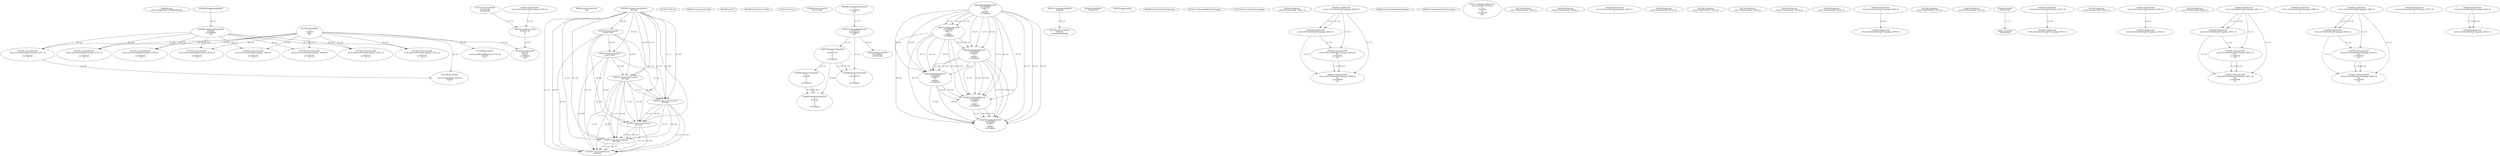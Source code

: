 // Global SCDG with merge call
digraph {
	0 [label="6850628.main
0015c1d92b6550f1e3c4582b03bbde04"]
	1 [label="4254480.GetModuleHandleW
0"]
	2 [label="6844434.SetThreadLocale
1024"]
	3 [label="4243965.InitializeCriticalSection
6917004"]
	4 [label="4243979.GetVersion
"]
	5 [label="4250188.GetSystemInfo
2147417660"]
	3 -> 5 [label="(0-->0)"]
	6 [label="6844540.GetCommandLineW
"]
	7 [label="4214413.GetStartupInfoW
2147417624"]
	3 -> 7 [label="(0-->0)"]
	5 -> 7 [label="(0-->0)"]
	8 [label="6844560.GetACP
"]
	9 [label="6844580.GetCurrentThreadId
"]
	10 [label="4250204.GetVersion
"]
	11 [label="4276690.GetVersionExW
2147417420"]
	12 [label="4243306.GetModuleFileNameW
4194304
2147408904
522"]
	1 -> 12 [label="(0-->1)"]
	13 [label="4248064.GetModuleFileNameW
0
2147408370
261"]
	14 [label="4215383.VirtualAlloc
0
1310704
4096
4"]
	15 [label="4246338.RegOpenKeyExW
2147483649
4246772
0
983065
2147408236"]
	16 [label="4246372.RegOpenKeyExW
2147483650
4246772
0
983065
2147408236"]
	15 -> 16 [label="(2-->2)"]
	15 -> 16 [label="(4-->4)"]
	15 -> 16 [label="(5-->5)"]
	17 [label="4245741.GetModuleHandleW
4246160"]
	18 [label="4245758.GetProcAddress
9441320
GetLongPathNameW"]
	17 -> 18 [label="(0-->1)"]
	19 [label="4245785.GetLongPathNameW
2147407710
2147406542
261"]
	13 -> 19 [label="(3-->3)"]
	20 [label="4245683.CharNextW
2147407716"]
	21 [label="4246556.RegQueryValueExW
0
2147407710
0
0
0
2147408232"]
	19 -> 21 [label="(1-->2)"]
	22 [label="4246635.RegQueryValueExW
0
4247000
0
0
0
2147408232"]
	21 -> 22 [label="(6-->6)"]
	23 [label="4246676.RegQueryValueExW
0
4247000
0
0
0
2147408232"]
	22 -> 23 [label="(2-->2)"]
	21 -> 23 [label="(6-->6)"]
	22 -> 23 [label="(6-->6)"]
	24 [label="4246722.RegCloseKey
0"]
	25 [label="4247883.GetUserDefaultUILanguage
"]
	26 [label="4245418.EnterCriticalSection
6917004"]
	3 -> 26 [label="(1-->1)"]
	3 -> 26 [label="(0-->0)"]
	5 -> 26 [label="(0-->0)"]
	7 -> 26 [label="(0-->0)"]
	27 [label="4245469.LeaveCriticalSection
6917004"]
	3 -> 27 [label="(1-->1)"]
	26 -> 27 [label="(1-->1)"]
	3 -> 27 [label="(0-->0)"]
	5 -> 27 [label="(0-->0)"]
	7 -> 27 [label="(0-->0)"]
	26 -> 27 [label="(0-->0)"]
	28 [label="4245487.IsValidLocale
retval_GetUserDefaultUILanguage_33182_32
2"]
	29 [label="4245580.EnterCriticalSection
6917004"]
	3 -> 29 [label="(1-->1)"]
	26 -> 29 [label="(1-->1)"]
	27 -> 29 [label="(1-->1)"]
	3 -> 29 [label="(0-->0)"]
	5 -> 29 [label="(0-->0)"]
	7 -> 29 [label="(0-->0)"]
	26 -> 29 [label="(0-->0)"]
	27 -> 29 [label="(0-->0)"]
	30 [label="4245621.LeaveCriticalSection
6917004"]
	3 -> 30 [label="(1-->1)"]
	26 -> 30 [label="(1-->1)"]
	27 -> 30 [label="(1-->1)"]
	29 -> 30 [label="(1-->1)"]
	3 -> 30 [label="(0-->0)"]
	5 -> 30 [label="(0-->0)"]
	7 -> 30 [label="(0-->0)"]
	26 -> 30 [label="(0-->0)"]
	27 -> 30 [label="(0-->0)"]
	29 -> 30 [label="(0-->0)"]
	31 [label="4247923.GetSystemDefaultUILanguage
"]
	32 [label="4245454.LeaveCriticalSection
6917004"]
	3 -> 32 [label="(1-->1)"]
	26 -> 32 [label="(1-->1)"]
	27 -> 32 [label="(1-->1)"]
	29 -> 32 [label="(1-->1)"]
	30 -> 32 [label="(1-->1)"]
	3 -> 32 [label="(0-->0)"]
	5 -> 32 [label="(0-->0)"]
	7 -> 32 [label="(0-->0)"]
	26 -> 32 [label="(0-->0)"]
	27 -> 32 [label="(0-->0)"]
	29 -> 32 [label="(0-->0)"]
	30 -> 32 [label="(0-->0)"]
	33 [label="4247558.GetUserDefaultUILanguage
"]
	34 [label="4247567.GetLocaleInfoW
retval_GetUserDefaultUILanguage_33471_32
3
2147408268
4"]
	12 -> 34 [label="(0-->2)"]
	14 -> 34 [label="(4-->4)"]
	35 [label="4247247.FindFirstFileW
3224341740
2147407640"]
	36 [label="4247263.FindClose
retval_FindFirstFileW_33481_32"]
	37 [label="4248145.LoadLibraryExW
3224341740
0
2"]
	35 -> 37 [label="(1-->1)"]
	28 -> 37 [label="(2-->3)"]
	38 [label="4250073.LoadStringW
9441340
65485
2147409468
4096"]
	37 -> 38 [label="(0-->1)"]
	14 -> 38 [label="(3-->4)"]
	39 [label="4245487.IsValidLocale
retval_GetUserDefaultUILanguage_32928_32
2"]
	40 [label="4244766.IsValidLocale
retval_GetUserDefaultUILanguage_32928_32
2"]
	39 -> 40 [label="(1-->1)"]
	39 -> 40 [label="(2-->2)"]
	41 [label="4244794.GetLocaleInfoW
retval_GetUserDefaultUILanguage_32928_32
89
2147408070
85"]
	39 -> 41 [label="(1-->1)"]
	40 -> 41 [label="(1-->1)"]
	42 [label="4244811.GetLocaleInfoW
retval_GetUserDefaultUILanguage_32928_32
90
2147407900
85"]
	39 -> 42 [label="(1-->1)"]
	40 -> 42 [label="(1-->1)"]
	41 -> 42 [label="(1-->1)"]
	41 -> 42 [label="(4-->4)"]
	43 [label="4245525.GetSystemDefaultUILanguage
"]
	44 [label="4245552.GetSystemDefaultUILanguage
"]
	45 [label="4250171.MultiByteToWideChar
retval_GetACP_32773_32
0
4243868
10
2147403704
2047"]
	46 [label="4215588.VirtualAlloc
0
retval_MultiByteToWideChar_33725_32
1052672
4"]
	14 -> 46 [label="(4-->4)"]
	47 [label="4215588.VirtualAlloc
0
retval_LoadStringW_33580_32
1052672
4"]
	14 -> 47 [label="(4-->4)"]
	34 -> 47 [label="(4-->4)"]
	48 [label="4246599.RegQueryValueExW
0
2147407710
0
0
0
2147408232"]
	19 -> 48 [label="(1-->2)"]
	21 -> 48 [label="(2-->2)"]
	21 -> 48 [label="(6-->6)"]
	49 [label="4247567.GetLocaleInfoW
retval_GetUserDefaultUILanguage_33468_32
3
2147408268
4"]
	12 -> 49 [label="(0-->2)"]
	14 -> 49 [label="(4-->4)"]
	50 [label="4247263.FindClose
retval_FindFirstFileW_33520_32"]
	51 [label="4247567.GetLocaleInfoW
retval_GetUserDefaultUILanguage_33507_32
3
2147408268
4"]
	12 -> 51 [label="(0-->2)"]
	14 -> 51 [label="(4-->4)"]
	52 [label="4247263.FindClose
retval_FindFirstFileW_33509_32"]
	53 [label="4246402.RegOpenKeyExW
2147483649
4246832
0
983065
2147408236"]
	15 -> 53 [label="(1-->1)"]
	15 -> 53 [label="(4-->4)"]
	16 -> 53 [label="(4-->4)"]
	15 -> 53 [label="(5-->5)"]
	16 -> 53 [label="(5-->5)"]
	54 [label="4246432.RegOpenKeyExW
2147483650
4246832
0
983065
2147408236"]
	16 -> 54 [label="(1-->1)"]
	53 -> 54 [label="(2-->2)"]
	15 -> 54 [label="(4-->4)"]
	16 -> 54 [label="(4-->4)"]
	53 -> 54 [label="(4-->4)"]
	15 -> 54 [label="(5-->5)"]
	16 -> 54 [label="(5-->5)"]
	53 -> 54 [label="(5-->5)"]
	55 [label="4246462.RegOpenKeyExW
2147483649
4246884
0
983065
2147408236"]
	15 -> 55 [label="(1-->1)"]
	53 -> 55 [label="(1-->1)"]
	15 -> 55 [label="(4-->4)"]
	16 -> 55 [label="(4-->4)"]
	53 -> 55 [label="(4-->4)"]
	54 -> 55 [label="(4-->4)"]
	15 -> 55 [label="(5-->5)"]
	16 -> 55 [label="(5-->5)"]
	53 -> 55 [label="(5-->5)"]
	54 -> 55 [label="(5-->5)"]
	56 [label="4246492.RegOpenKeyExW
2147483649
4246936
0
983065
2147408236"]
	15 -> 56 [label="(1-->1)"]
	53 -> 56 [label="(1-->1)"]
	55 -> 56 [label="(1-->1)"]
	15 -> 56 [label="(4-->4)"]
	16 -> 56 [label="(4-->4)"]
	53 -> 56 [label="(4-->4)"]
	54 -> 56 [label="(4-->4)"]
	55 -> 56 [label="(4-->4)"]
	15 -> 56 [label="(5-->5)"]
	16 -> 56 [label="(5-->5)"]
	53 -> 56 [label="(5-->5)"]
	54 -> 56 [label="(5-->5)"]
	55 -> 56 [label="(5-->5)"]
	57 [label="4245487.IsValidLocale
retval_GetUserDefaultUILanguage_33026_32
2"]
	58 [label="4247567.GetLocaleInfoW
retval_GetUserDefaultUILanguage_33451_32
3
2147408268
4"]
	12 -> 58 [label="(0-->2)"]
	14 -> 58 [label="(4-->4)"]
	59 [label="4247263.FindClose
retval_FindFirstFileW_33518_32"]
	60 [label="4247567.GetLocaleInfoW
retval_GetUserDefaultUILanguage_33034_32
3
2147408268
4"]
	12 -> 60 [label="(0-->2)"]
	14 -> 60 [label="(4-->4)"]
	61 [label="4247263.FindClose
retval_FindFirstFileW_33292_32"]
	62 [label="4247263.FindClose
retval_FindFirstFileW_33478_32"]
	63 [label="4247263.FindClose
retval_FindFirstFileW_33523_32"]
	64 [label="4247263.FindClose
retval_FindFirstFileW_33524_32"]
	65 [label="4245487.IsValidLocale
retval_GetUserDefaultUILanguage_32919_32
2"]
	66 [label="4245487.IsValidLocale
retval_GetSystemDefaultUILanguage_33078_32
2"]
	65 -> 66 [label="(2-->2)"]
	67 [label="4247567.GetLocaleInfoW
retval_GetUserDefaultUILanguage_33610_32
3
2147408268
4"]
	12 -> 67 [label="(0-->2)"]
	14 -> 67 [label="(4-->4)"]
	68 [label="4247263.FindClose
retval_FindFirstFileW_33612_32"]
	69 [label="4246014.FindFirstFileW
2147406542
2147407064"]
	19 -> 69 [label="(2-->1)"]
	70 [label="4246032.FindClose
retval_FindFirstFileW_32974_32"]
	71 [label="4246044.lstrlenW
2147407108"]
	72 [label="4246113.lstrlenW
2147407108"]
	71 -> 72 [label="(1-->1)"]
	73 [label="4245487.IsValidLocale
retval_GetUserDefaultUILanguage_33347_32
2"]
	74 [label="4245487.IsValidLocale
retval_GetSystemDefaultUILanguage_33723_32
2"]
	73 -> 74 [label="(2-->2)"]
	75 [label="4247567.GetLocaleInfoW
retval_GetUserDefaultUILanguage_33767_32
3
2147408268
4"]
	12 -> 75 [label="(0-->2)"]
	14 -> 75 [label="(4-->4)"]
	76 [label="4247263.FindClose
retval_FindFirstFileW_33819_32"]
	77 [label="4245487.IsValidLocale
retval_GetUserDefaultUILanguage_33364_32
2"]
	78 [label="4245487.IsValidLocale
retval_GetSystemDefaultUILanguage_33724_32
2"]
	77 -> 78 [label="(2-->2)"]
	79 [label="4247567.GetLocaleInfoW
retval_GetUserDefaultUILanguage_33768_32
3
2147408268
4"]
	12 -> 79 [label="(0-->2)"]
	14 -> 79 [label="(4-->4)"]
	80 [label="4247263.FindClose
retval_FindFirstFileW_33820_32"]
	81 [label="4245487.IsValidLocale
retval_GetUserDefaultUILanguage_32931_32
2"]
	82 [label="4244766.IsValidLocale
retval_GetUserDefaultUILanguage_32931_32
2"]
	81 -> 82 [label="(1-->1)"]
	81 -> 82 [label="(2-->2)"]
	83 [label="4244794.GetLocaleInfoW
retval_GetUserDefaultUILanguage_32931_32
89
2147408070
85"]
	81 -> 83 [label="(1-->1)"]
	82 -> 83 [label="(1-->1)"]
	84 [label="4244811.GetLocaleInfoW
retval_GetUserDefaultUILanguage_32931_32
90
2147407900
85"]
	81 -> 84 [label="(1-->1)"]
	82 -> 84 [label="(1-->1)"]
	83 -> 84 [label="(1-->1)"]
	83 -> 84 [label="(4-->4)"]
	85 [label="4245487.IsValidLocale
retval_GetUserDefaultUILanguage_33094_32
2"]
	86 [label="4245487.IsValidLocale
retval_GetUserDefaultUILanguage_32929_32
2"]
	87 [label="4244766.IsValidLocale
retval_GetUserDefaultUILanguage_32929_32
2"]
	86 -> 87 [label="(1-->1)"]
	86 -> 87 [label="(2-->2)"]
	88 [label="4244794.GetLocaleInfoW
retval_GetUserDefaultUILanguage_32929_32
89
2147408070
85"]
	86 -> 88 [label="(1-->1)"]
	87 -> 88 [label="(1-->1)"]
	89 [label="4244811.GetLocaleInfoW
retval_GetUserDefaultUILanguage_32929_32
90
2147407900
85"]
	86 -> 89 [label="(1-->1)"]
	87 -> 89 [label="(1-->1)"]
	88 -> 89 [label="(1-->1)"]
	88 -> 89 [label="(4-->4)"]
	90 [label="4245487.IsValidLocale
retval_GetSystemDefaultUILanguage_33777_32
2"]
	91 [label="4245487.IsValidLocale
retval_GetUserDefaultUILanguage_33025_32
2"]
	92 [label="4244766.IsValidLocale
retval_GetUserDefaultUILanguage_33025_32
2"]
	91 -> 92 [label="(1-->1)"]
	91 -> 92 [label="(2-->2)"]
}
